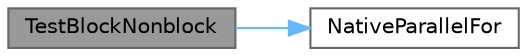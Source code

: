 digraph "TestBlockNonblock"
{
 // LATEX_PDF_SIZE
  bgcolor="transparent";
  edge [fontname=Helvetica,fontsize=10,labelfontname=Helvetica,labelfontsize=10];
  node [fontname=Helvetica,fontsize=10,shape=box,height=0.2,width=0.4];
  rankdir="LR";
  Node1 [id="Node000001",label="TestBlockNonblock",height=0.2,width=0.4,color="gray40", fillcolor="grey60", style="filled", fontcolor="black",tooltip=" "];
  Node1 -> Node2 [id="edge1_Node000001_Node000002",color="steelblue1",style="solid",tooltip=" "];
  Node2 [id="Node000002",label="NativeParallelFor",height=0.2,width=0.4,color="grey40", fillcolor="white", style="filled",URL="$harness_8h.html#ad5b2c9cf4e169014b7919debb3c91d45",tooltip="Execute body(i) in parallel for i in the interval [0,n)."];
}
